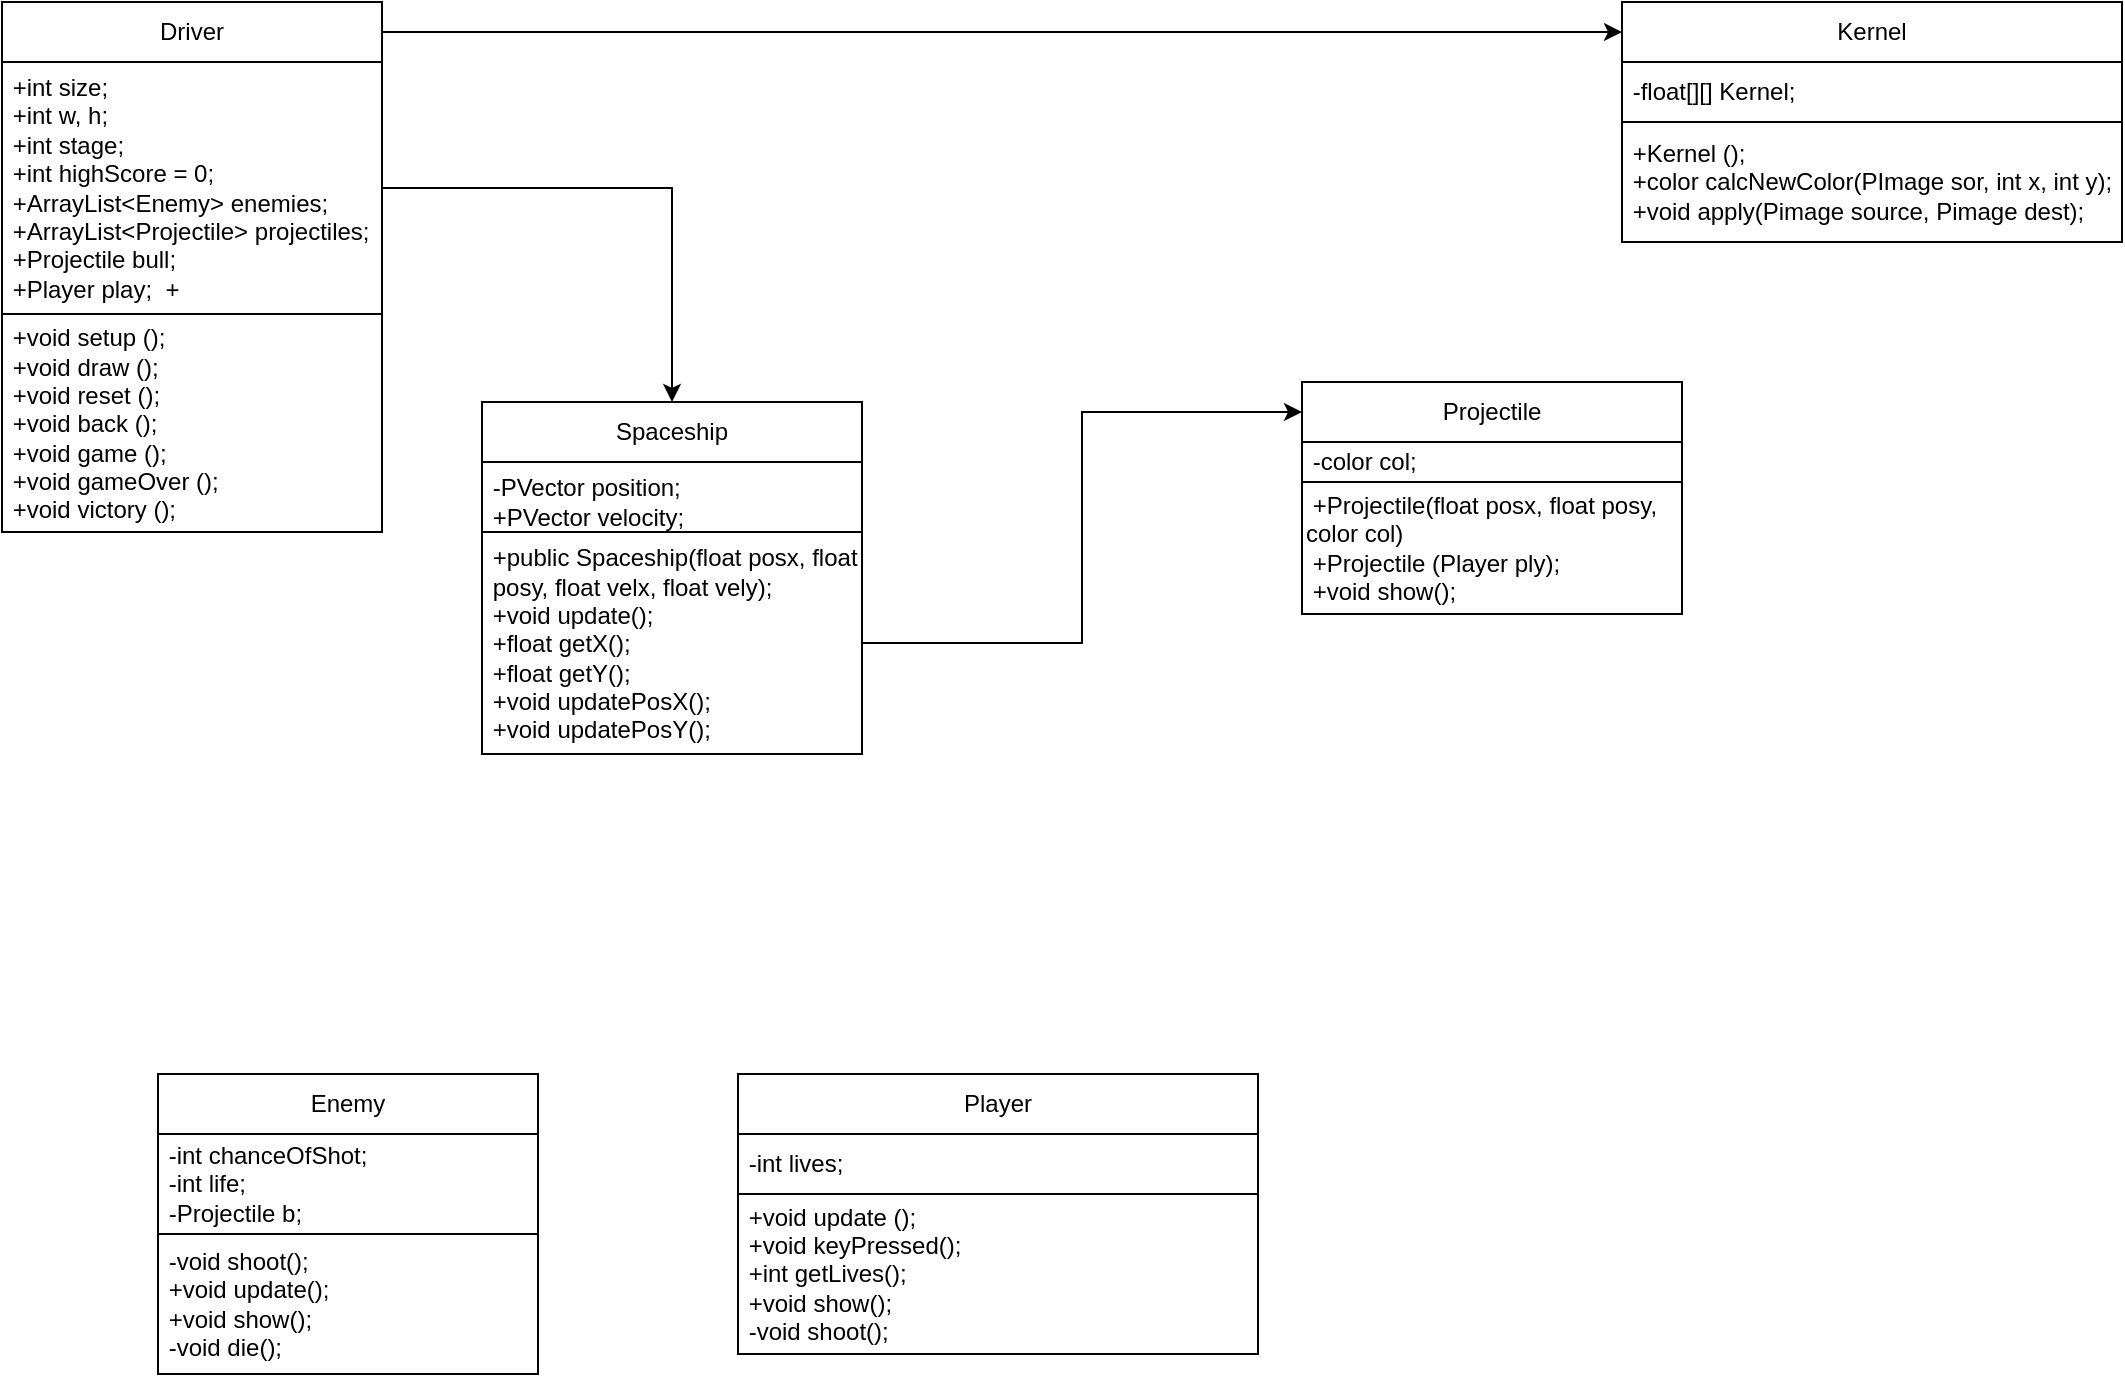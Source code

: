 <mxfile version="21.3.2" type="github">
  <diagram name="Page-1" id="e7e014a7-5840-1c2e-5031-d8a46d1fe8dd">
    <mxGraphModel dx="664" dy="736" grid="1" gridSize="10" guides="1" tooltips="1" connect="1" arrows="1" fold="1" page="1" pageScale="1" pageWidth="1654" pageHeight="1169" background="none" math="0" shadow="0">
      <root>
        <mxCell id="0" />
        <mxCell id="1" parent="0" />
        <mxCell id="Bj3Egmkld3hF2YVUXplE-45" style="edgeStyle=orthogonalEdgeStyle;rounded=0;orthogonalLoop=1;jettySize=auto;html=1;entryX=0;entryY=0.5;entryDx=0;entryDy=0;" parent="1" source="Bj3Egmkld3hF2YVUXplE-41" target="Bj3Egmkld3hF2YVUXplE-48" edge="1">
          <mxGeometry relative="1" as="geometry">
            <mxPoint x="412" y="39" as="targetPoint" />
          </mxGeometry>
        </mxCell>
        <mxCell id="Bj3Egmkld3hF2YVUXplE-41" value="Driver" style="rounded=0;whiteSpace=wrap;html=1;" parent="1" vertex="1">
          <mxGeometry x="32" y="24" width="190" height="30" as="geometry" />
        </mxCell>
        <mxCell id="RNGTsWGLouqB5hKTwm0q-1" style="edgeStyle=orthogonalEdgeStyle;rounded=0;orthogonalLoop=1;jettySize=auto;html=1;exitX=1;exitY=0.5;exitDx=0;exitDy=0;entryX=0.5;entryY=0;entryDx=0;entryDy=0;" edge="1" parent="1" source="Bj3Egmkld3hF2YVUXplE-42" target="Bj3Egmkld3hF2YVUXplE-52">
          <mxGeometry relative="1" as="geometry" />
        </mxCell>
        <mxCell id="Bj3Egmkld3hF2YVUXplE-42" value="&lt;div&gt;&amp;nbsp;+int size;&amp;nbsp;&amp;nbsp;&lt;/div&gt;&lt;div&gt;&amp;nbsp;+int w, h;&amp;nbsp;&lt;/div&gt;&lt;div&gt;&amp;nbsp;+int stage;&amp;nbsp;&lt;/div&gt;&lt;div&gt;&amp;nbsp;+int highScore = 0;&amp;nbsp;&lt;/div&gt;&lt;div&gt;&amp;nbsp;+ArrayList&amp;lt;Enemy&amp;gt; enemies;&amp;nbsp;&lt;/div&gt;&lt;div&gt;&amp;nbsp;+ArrayList&amp;lt;Projectile&amp;gt; projectiles;&amp;nbsp;&lt;/div&gt;&lt;div&gt;&amp;nbsp;+Projectile bull;&amp;nbsp;&lt;/div&gt;&amp;nbsp;+Player play;&amp;nbsp;&amp;nbsp;+&amp;nbsp;" style="rounded=0;whiteSpace=wrap;html=1;align=left;" parent="1" vertex="1">
          <mxGeometry x="32" y="54" width="190" height="126" as="geometry" />
        </mxCell>
        <mxCell id="Bj3Egmkld3hF2YVUXplE-44" value="&amp;nbsp;+void setup ();&amp;nbsp;&lt;br&gt;&amp;nbsp;+void draw ();&amp;nbsp;&lt;br&gt;&amp;nbsp;+void reset ();&amp;nbsp;&lt;br&gt;&amp;nbsp;+void back ();&amp;nbsp;&lt;br&gt;&amp;nbsp;+void game ();&amp;nbsp;&lt;br&gt;&amp;nbsp;+void gameOver ();&lt;br&gt;&amp;nbsp;+void victory ();&amp;nbsp;" style="rounded=0;whiteSpace=wrap;html=1;align=left;" parent="1" vertex="1">
          <mxGeometry x="32" y="180" width="190" height="109" as="geometry" />
        </mxCell>
        <mxCell id="Bj3Egmkld3hF2YVUXplE-48" value="Kernel" style="rounded=0;whiteSpace=wrap;html=1;" parent="1" vertex="1">
          <mxGeometry x="842" y="24" width="250" height="30" as="geometry" />
        </mxCell>
        <mxCell id="Bj3Egmkld3hF2YVUXplE-49" value="&amp;nbsp;-float[][] Kernel;" style="rounded=0;whiteSpace=wrap;html=1;align=left;" parent="1" vertex="1">
          <mxGeometry x="842" y="54" width="250" height="30" as="geometry" />
        </mxCell>
        <mxCell id="Bj3Egmkld3hF2YVUXplE-50" value="&amp;nbsp;+Kernel ();&lt;br&gt;&amp;nbsp;+color calcNewColor(PImage sor, int x, int y);&amp;nbsp;&lt;br&gt;&amp;nbsp;+void apply(Pimage source, Pimage dest);&amp;nbsp;" style="rounded=0;whiteSpace=wrap;html=1;align=left;" parent="1" vertex="1">
          <mxGeometry x="842" y="84" width="250" height="60" as="geometry" />
        </mxCell>
        <mxCell id="Bj3Egmkld3hF2YVUXplE-52" value="Spaceship" style="rounded=0;whiteSpace=wrap;html=1;" parent="1" vertex="1">
          <mxGeometry x="272" y="224" width="190" height="30" as="geometry" />
        </mxCell>
        <mxCell id="Bj3Egmkld3hF2YVUXplE-53" value="&amp;nbsp;-PVector position;&amp;nbsp;&lt;br&gt;&amp;nbsp;+PVector velocity;&amp;nbsp;" style="rounded=0;whiteSpace=wrap;html=1;align=left;" parent="1" vertex="1">
          <mxGeometry x="272" y="254" width="190" height="40" as="geometry" />
        </mxCell>
        <mxCell id="Bj3Egmkld3hF2YVUXplE-71" style="edgeStyle=orthogonalEdgeStyle;rounded=0;orthogonalLoop=1;jettySize=auto;html=1;entryX=0;entryY=0.5;entryDx=0;entryDy=0;" parent="1" source="Bj3Egmkld3hF2YVUXplE-54" target="Bj3Egmkld3hF2YVUXplE-66" edge="1">
          <mxGeometry relative="1" as="geometry" />
        </mxCell>
        <mxCell id="Bj3Egmkld3hF2YVUXplE-54" value="&amp;nbsp;+public Spaceship(float posx, float &lt;span style=&quot;white-space: pre;&quot;&gt;	&lt;/span&gt;posy, float velx, float vely);&amp;nbsp;&lt;br&gt;&amp;nbsp;+void update();&amp;nbsp;&lt;br&gt;&amp;nbsp;+float getX();&lt;br&gt;&amp;nbsp;+float getY();&amp;nbsp;&lt;br&gt;&amp;nbsp;+void updatePosX();&amp;nbsp;&lt;br&gt;&amp;nbsp;+void updatePosY();" style="rounded=0;whiteSpace=wrap;html=1;align=left;" parent="1" vertex="1">
          <mxGeometry x="272" y="289" width="190" height="111" as="geometry" />
        </mxCell>
        <mxCell id="Bj3Egmkld3hF2YVUXplE-59" value="Player" style="rounded=0;whiteSpace=wrap;html=1;" parent="1" vertex="1">
          <mxGeometry x="400" y="560" width="260" height="30" as="geometry" />
        </mxCell>
        <mxCell id="Bj3Egmkld3hF2YVUXplE-60" value="Enemy" style="rounded=0;whiteSpace=wrap;html=1;" parent="1" vertex="1">
          <mxGeometry x="110" y="560" width="190" height="30" as="geometry" />
        </mxCell>
        <mxCell id="Bj3Egmkld3hF2YVUXplE-62" value="&amp;nbsp;-int chanceOfShot;&amp;nbsp;&lt;br&gt;&amp;nbsp;-int life;&amp;nbsp;&lt;br&gt;&amp;nbsp;-Projectile b;&amp;nbsp;" style="rounded=0;whiteSpace=wrap;html=1;align=left;" parent="1" vertex="1">
          <mxGeometry x="110" y="590" width="190" height="50" as="geometry" />
        </mxCell>
        <mxCell id="Bj3Egmkld3hF2YVUXplE-63" value="&amp;nbsp;-int lives;&amp;nbsp;&lt;br&gt;" style="rounded=0;whiteSpace=wrap;html=1;align=left;" parent="1" vertex="1">
          <mxGeometry x="400" y="590" width="260" height="30" as="geometry" />
        </mxCell>
        <mxCell id="Bj3Egmkld3hF2YVUXplE-66" value="Projectile" style="rounded=0;whiteSpace=wrap;html=1;" parent="1" vertex="1">
          <mxGeometry x="682" y="214" width="190" height="30" as="geometry" />
        </mxCell>
        <mxCell id="Bj3Egmkld3hF2YVUXplE-67" value="&amp;nbsp;-void shoot();&amp;nbsp;&lt;br&gt;&amp;nbsp;+void update();&amp;nbsp;&lt;br&gt;&amp;nbsp;+void show();&lt;br&gt;&amp;nbsp;-void die();&amp;nbsp;&amp;nbsp;" style="rounded=0;whiteSpace=wrap;html=1;align=left;" parent="1" vertex="1">
          <mxGeometry x="110" y="640" width="190" height="70" as="geometry" />
        </mxCell>
        <mxCell id="Bj3Egmkld3hF2YVUXplE-69" value="&amp;nbsp;+void update ();&amp;nbsp;&lt;br&gt;&amp;nbsp;+void keyPressed();&amp;nbsp;&lt;br&gt;&amp;nbsp;+int getLives();&amp;nbsp;&lt;br&gt;&amp;nbsp;+void show();&amp;nbsp;&lt;br&gt;&amp;nbsp;-void shoot();&amp;nbsp;&amp;nbsp;" style="rounded=0;whiteSpace=wrap;html=1;align=left;" parent="1" vertex="1">
          <mxGeometry x="400" y="620" width="260" height="80" as="geometry" />
        </mxCell>
        <mxCell id="Bj3Egmkld3hF2YVUXplE-70" value="&amp;nbsp;-color col;&amp;nbsp;" style="rounded=0;whiteSpace=wrap;html=1;align=left;" parent="1" vertex="1">
          <mxGeometry x="682" y="244" width="190" height="20" as="geometry" />
        </mxCell>
        <mxCell id="Bj3Egmkld3hF2YVUXplE-72" value="&amp;nbsp;+Projectile(float posx, float posy, color col)&lt;br&gt;&amp;nbsp;+Projectile (Player ply);&amp;nbsp;&lt;br&gt;&amp;nbsp;+void show();&amp;nbsp;" style="rounded=0;whiteSpace=wrap;html=1;align=left;" parent="1" vertex="1">
          <mxGeometry x="682" y="264" width="190" height="66" as="geometry" />
        </mxCell>
      </root>
    </mxGraphModel>
  </diagram>
</mxfile>
